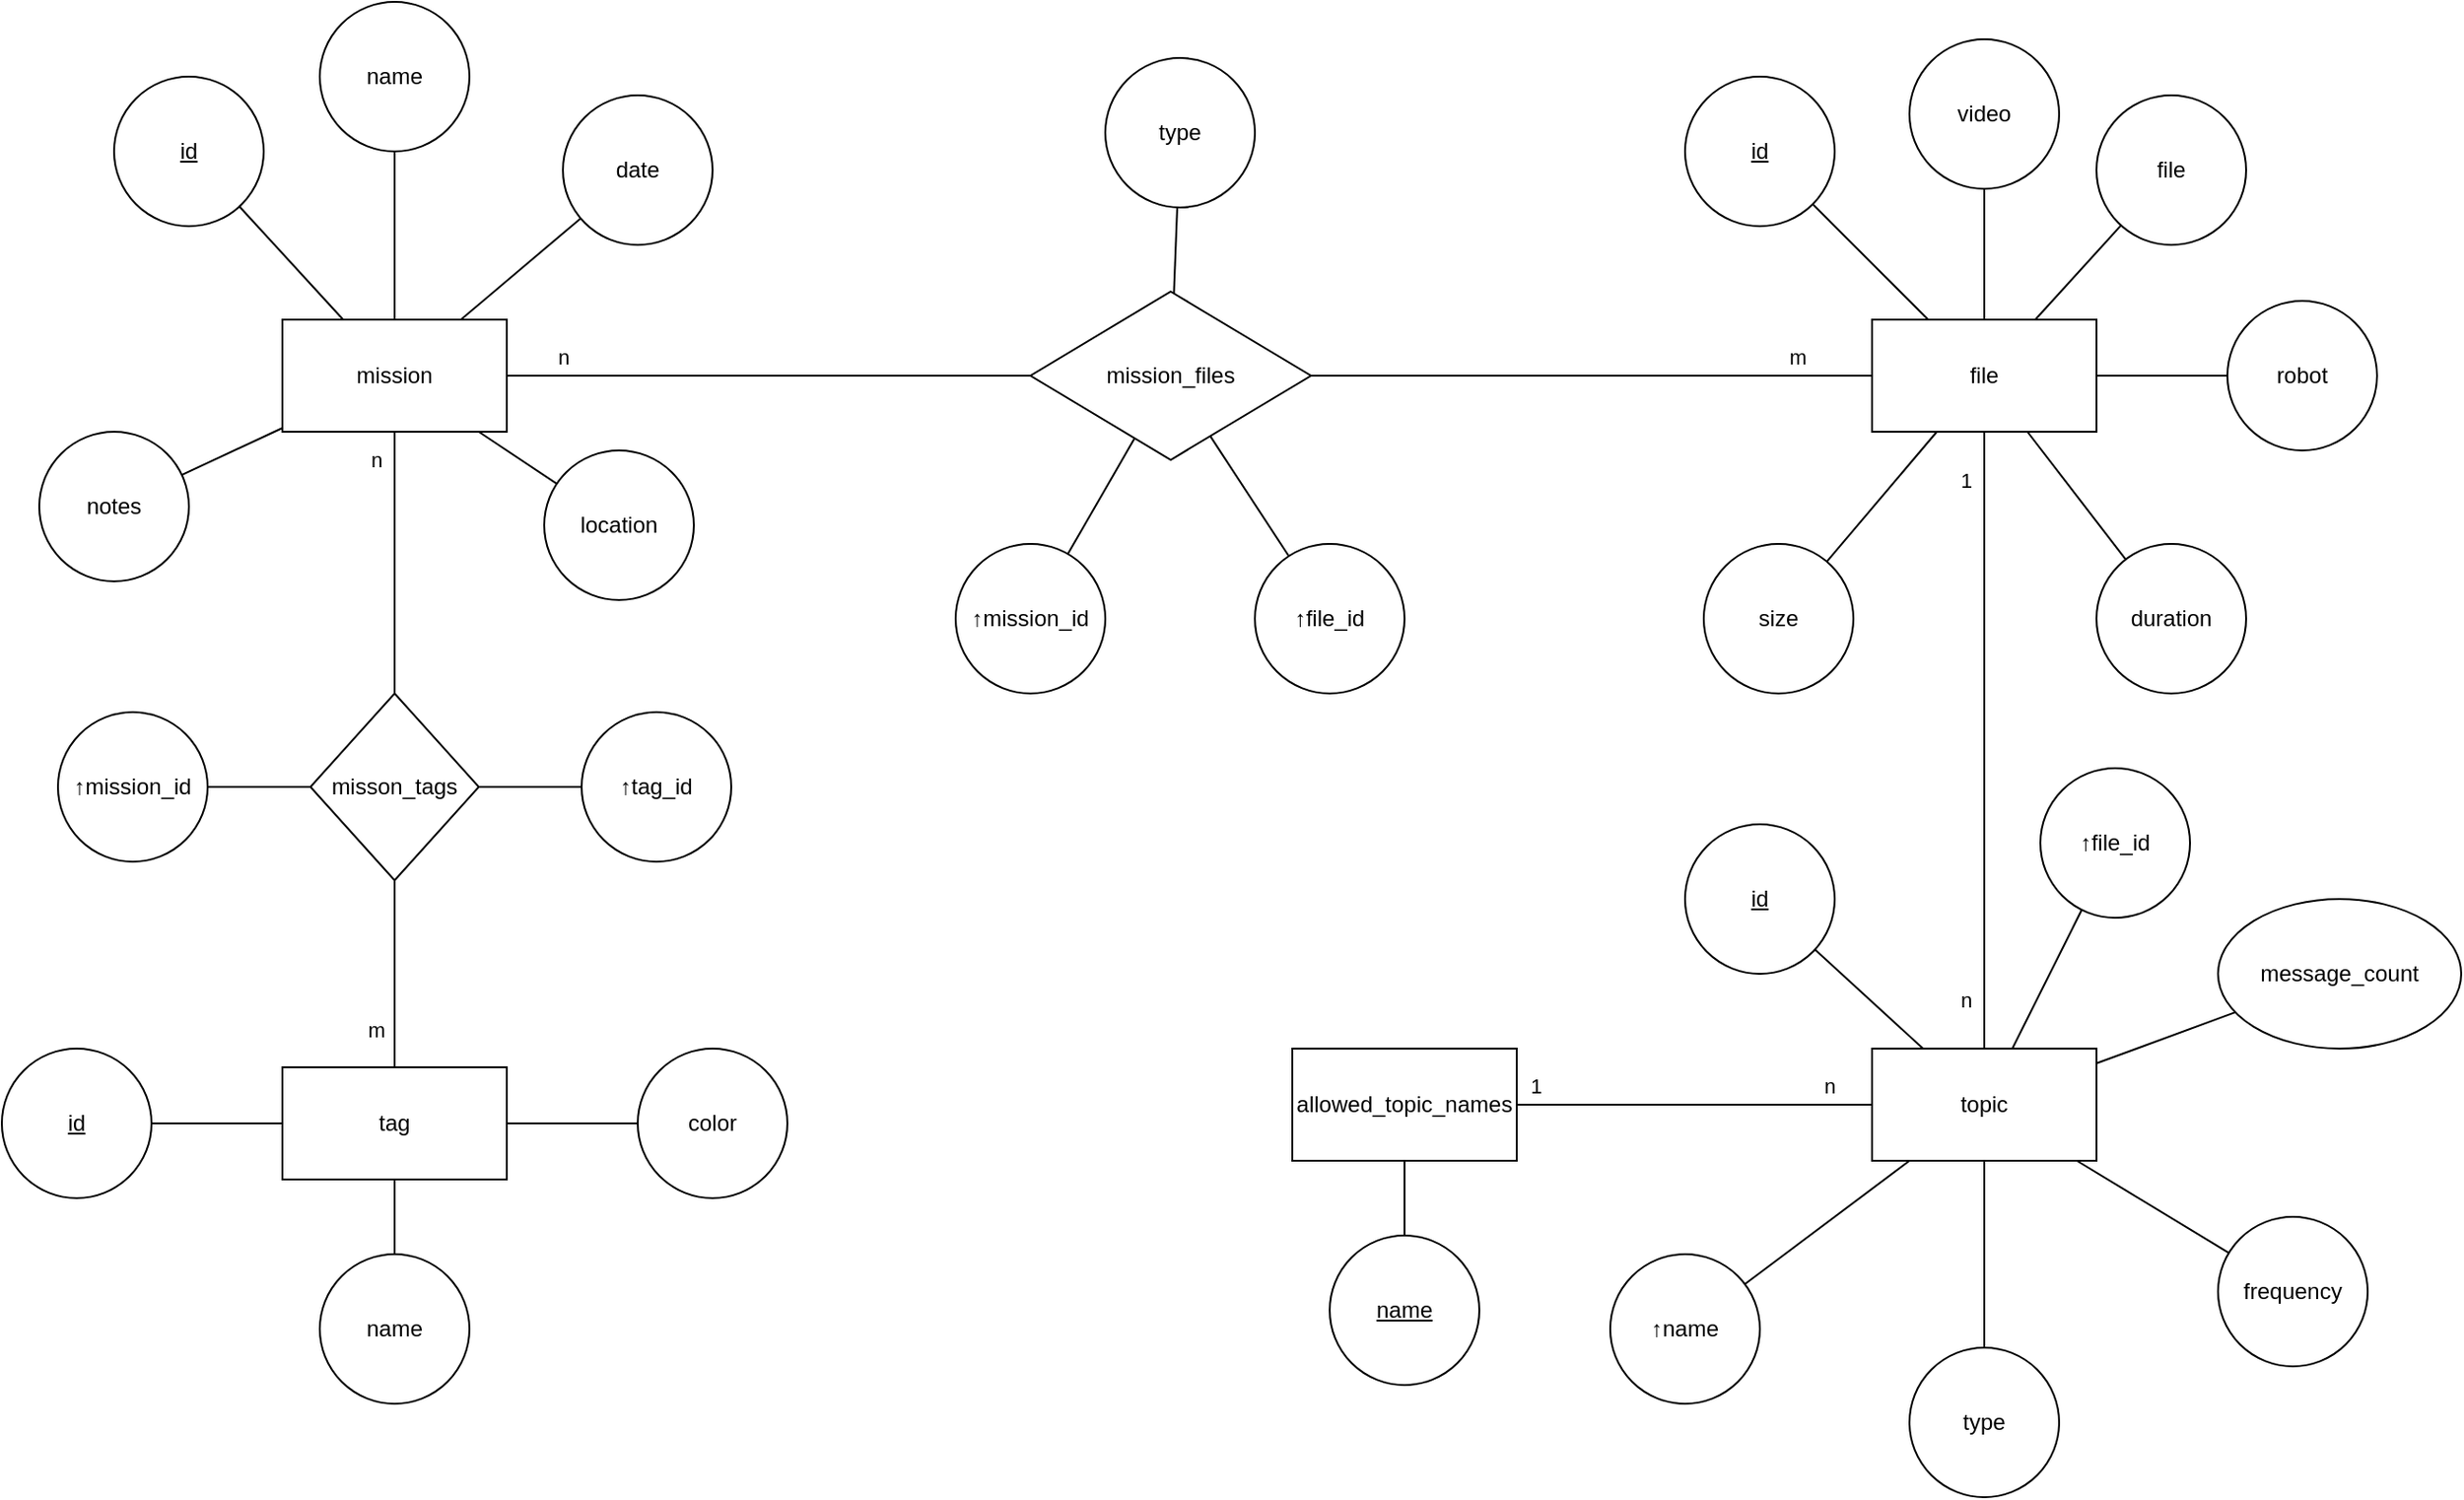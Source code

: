 <mxfile version="22.0.3" type="device">
  <diagram name="Seite-1" id="eEK6tJzWUq_Xgrh8uvsy">
    <mxGraphModel dx="2261" dy="788" grid="1" gridSize="10" guides="1" tooltips="1" connect="1" arrows="1" fold="1" page="1" pageScale="1" pageWidth="827" pageHeight="1169" math="0" shadow="0">
      <root>
        <mxCell id="0" />
        <mxCell id="1" parent="0" />
        <mxCell id="IEV2_4xZXgcrZPCh5aBY-7" value="" style="edgeStyle=none;shape=connector;rounded=0;orthogonalLoop=1;jettySize=auto;html=1;strokeColor=default;align=center;verticalAlign=middle;fontFamily=Helvetica;fontSize=11;fontColor=default;labelBackgroundColor=default;endArrow=none;" parent="1" source="IEV2_4xZXgcrZPCh5aBY-1" target="IEV2_4xZXgcrZPCh5aBY-6" edge="1">
          <mxGeometry relative="1" as="geometry" />
        </mxCell>
        <mxCell id="IEV2_4xZXgcrZPCh5aBY-9" value="" style="edgeStyle=none;shape=connector;rounded=0;orthogonalLoop=1;jettySize=auto;html=1;strokeColor=default;align=center;verticalAlign=middle;fontFamily=Helvetica;fontSize=11;fontColor=default;labelBackgroundColor=default;endArrow=none;" parent="1" source="IEV2_4xZXgcrZPCh5aBY-1" target="IEV2_4xZXgcrZPCh5aBY-8" edge="1">
          <mxGeometry relative="1" as="geometry" />
        </mxCell>
        <mxCell id="IEV2_4xZXgcrZPCh5aBY-11" value="" style="edgeStyle=none;shape=connector;rounded=0;orthogonalLoop=1;jettySize=auto;html=1;strokeColor=default;align=center;verticalAlign=middle;fontFamily=Helvetica;fontSize=11;fontColor=default;labelBackgroundColor=default;endArrow=none;" parent="1" source="IEV2_4xZXgcrZPCh5aBY-1" target="IEV2_4xZXgcrZPCh5aBY-10" edge="1">
          <mxGeometry relative="1" as="geometry" />
        </mxCell>
        <mxCell id="IEV2_4xZXgcrZPCh5aBY-13" value="" style="edgeStyle=none;shape=connector;rounded=0;orthogonalLoop=1;jettySize=auto;html=1;strokeColor=default;align=center;verticalAlign=middle;fontFamily=Helvetica;fontSize=11;fontColor=default;labelBackgroundColor=default;endArrow=none;" parent="1" source="IEV2_4xZXgcrZPCh5aBY-1" target="IEV2_4xZXgcrZPCh5aBY-12" edge="1">
          <mxGeometry relative="1" as="geometry" />
        </mxCell>
        <mxCell id="IEV2_4xZXgcrZPCh5aBY-15" value="" style="edgeStyle=none;shape=connector;rounded=0;orthogonalLoop=1;jettySize=auto;html=1;strokeColor=default;align=center;verticalAlign=middle;fontFamily=Helvetica;fontSize=11;fontColor=default;labelBackgroundColor=default;endArrow=none;" parent="1" source="IEV2_4xZXgcrZPCh5aBY-1" target="IEV2_4xZXgcrZPCh5aBY-14" edge="1">
          <mxGeometry relative="1" as="geometry" />
        </mxCell>
        <mxCell id="SEpBGBXVKz4lL8wIs69e-5" value="n" style="edgeLabel;html=1;align=center;verticalAlign=middle;resizable=0;points=[];fontFamily=Helvetica;fontSize=11;fontColor=default;labelBackgroundColor=default;" parent="IEV2_4xZXgcrZPCh5aBY-15" vertex="1" connectable="0">
          <mxGeometry x="-0.193" y="-4" relative="1" as="geometry">
            <mxPoint x="-83" y="-14" as="offset" />
          </mxGeometry>
        </mxCell>
        <mxCell id="IEV2_4xZXgcrZPCh5aBY-18" value="" style="edgeStyle=none;shape=connector;rounded=0;orthogonalLoop=1;jettySize=auto;html=1;strokeColor=default;align=center;verticalAlign=middle;fontFamily=Helvetica;fontSize=11;fontColor=default;labelBackgroundColor=default;endArrow=none;" parent="1" source="IEV2_4xZXgcrZPCh5aBY-2" target="IEV2_4xZXgcrZPCh5aBY-17" edge="1">
          <mxGeometry relative="1" as="geometry" />
        </mxCell>
        <mxCell id="IEV2_4xZXgcrZPCh5aBY-37" value="" style="edgeStyle=none;shape=connector;rounded=0;orthogonalLoop=1;jettySize=auto;html=1;strokeColor=default;align=center;verticalAlign=middle;fontFamily=Helvetica;fontSize=11;fontColor=default;labelBackgroundColor=default;endArrow=none;" parent="1" source="IEV2_4xZXgcrZPCh5aBY-1" target="IEV2_4xZXgcrZPCh5aBY-36" edge="1">
          <mxGeometry relative="1" as="geometry" />
        </mxCell>
        <mxCell id="yFVp-f67cgObmFMIJafd-4" value="" style="edgeStyle=none;shape=connector;rounded=0;orthogonalLoop=1;jettySize=auto;html=1;labelBackgroundColor=default;strokeColor=default;align=center;verticalAlign=middle;fontFamily=Helvetica;fontSize=11;fontColor=default;endArrow=none;" parent="1" source="IEV2_4xZXgcrZPCh5aBY-1" target="yFVp-f67cgObmFMIJafd-3" edge="1">
          <mxGeometry relative="1" as="geometry" />
        </mxCell>
        <mxCell id="yFVp-f67cgObmFMIJafd-20" value="n" style="edgeLabel;html=1;align=center;verticalAlign=middle;resizable=0;points=[];fontSize=11;fontFamily=Helvetica;fontColor=default;" parent="yFVp-f67cgObmFMIJafd-4" vertex="1" connectable="0">
          <mxGeometry x="-0.171" y="2" relative="1" as="geometry">
            <mxPoint x="-12" y="-43" as="offset" />
          </mxGeometry>
        </mxCell>
        <mxCell id="IEV2_4xZXgcrZPCh5aBY-1" value="mission" style="rounded=0;whiteSpace=wrap;html=1;" parent="1" vertex="1">
          <mxGeometry y="190" width="120" height="60" as="geometry" />
        </mxCell>
        <mxCell id="IEV2_4xZXgcrZPCh5aBY-16" value="" style="edgeStyle=none;shape=connector;rounded=0;orthogonalLoop=1;jettySize=auto;html=1;strokeColor=default;align=center;verticalAlign=middle;fontFamily=Helvetica;fontSize=11;fontColor=default;labelBackgroundColor=default;endArrow=none;" parent="1" source="IEV2_4xZXgcrZPCh5aBY-2" target="IEV2_4xZXgcrZPCh5aBY-14" edge="1">
          <mxGeometry relative="1" as="geometry" />
        </mxCell>
        <mxCell id="SEpBGBXVKz4lL8wIs69e-6" value="m" style="edgeLabel;html=1;align=center;verticalAlign=middle;resizable=0;points=[];fontFamily=Helvetica;fontSize=11;fontColor=default;labelBackgroundColor=default;" parent="IEV2_4xZXgcrZPCh5aBY-16" vertex="1" connectable="0">
          <mxGeometry x="-0.413" y="4" relative="1" as="geometry">
            <mxPoint x="48" y="-14" as="offset" />
          </mxGeometry>
        </mxCell>
        <mxCell id="IEV2_4xZXgcrZPCh5aBY-26" value="" style="edgeStyle=none;shape=connector;rounded=0;orthogonalLoop=1;jettySize=auto;html=1;strokeColor=default;align=center;verticalAlign=middle;fontFamily=Helvetica;fontSize=11;fontColor=default;labelBackgroundColor=default;endArrow=none;" parent="1" source="IEV2_4xZXgcrZPCh5aBY-2" target="IEV2_4xZXgcrZPCh5aBY-25" edge="1">
          <mxGeometry relative="1" as="geometry" />
        </mxCell>
        <mxCell id="IEV2_4xZXgcrZPCh5aBY-28" value="" style="edgeStyle=none;shape=connector;rounded=0;orthogonalLoop=1;jettySize=auto;html=1;strokeColor=default;align=center;verticalAlign=middle;fontFamily=Helvetica;fontSize=11;fontColor=default;labelBackgroundColor=default;endArrow=none;" parent="1" source="IEV2_4xZXgcrZPCh5aBY-2" target="IEV2_4xZXgcrZPCh5aBY-27" edge="1">
          <mxGeometry relative="1" as="geometry" />
        </mxCell>
        <mxCell id="IEV2_4xZXgcrZPCh5aBY-30" value="" style="edgeStyle=none;shape=connector;rounded=0;orthogonalLoop=1;jettySize=auto;html=1;strokeColor=default;align=center;verticalAlign=middle;fontFamily=Helvetica;fontSize=11;fontColor=default;labelBackgroundColor=default;endArrow=none;" parent="1" source="IEV2_4xZXgcrZPCh5aBY-2" target="IEV2_4xZXgcrZPCh5aBY-29" edge="1">
          <mxGeometry relative="1" as="geometry" />
        </mxCell>
        <mxCell id="IEV2_4xZXgcrZPCh5aBY-33" value="" style="edgeStyle=none;shape=connector;rounded=0;orthogonalLoop=1;jettySize=auto;html=1;strokeColor=default;align=center;verticalAlign=middle;fontFamily=Helvetica;fontSize=11;fontColor=default;labelBackgroundColor=default;endArrow=none;" parent="1" source="IEV2_4xZXgcrZPCh5aBY-2" target="IEV2_4xZXgcrZPCh5aBY-32" edge="1">
          <mxGeometry relative="1" as="geometry" />
        </mxCell>
        <mxCell id="ipABbC9-09sGIYnxHJdJ-5" value="" style="edgeStyle=none;shape=connector;rounded=0;orthogonalLoop=1;jettySize=auto;html=1;labelBackgroundColor=default;strokeColor=default;align=center;verticalAlign=middle;fontFamily=Helvetica;fontSize=11;fontColor=default;endArrow=none;" parent="1" source="IEV2_4xZXgcrZPCh5aBY-2" target="ipABbC9-09sGIYnxHJdJ-4" edge="1">
          <mxGeometry relative="1" as="geometry" />
        </mxCell>
        <mxCell id="ipABbC9-09sGIYnxHJdJ-6" value="n" style="edgeLabel;html=1;align=center;verticalAlign=middle;resizable=0;points=[];fontSize=11;fontFamily=Helvetica;fontColor=default;" parent="ipABbC9-09sGIYnxHJdJ-5" vertex="1" connectable="0">
          <mxGeometry x="0.831" y="1" relative="1" as="geometry">
            <mxPoint x="-11" y="2" as="offset" />
          </mxGeometry>
        </mxCell>
        <mxCell id="ipABbC9-09sGIYnxHJdJ-7" value="1" style="edgeLabel;html=1;align=center;verticalAlign=middle;resizable=0;points=[];fontSize=11;fontFamily=Helvetica;fontColor=default;" parent="ipABbC9-09sGIYnxHJdJ-5" vertex="1" connectable="0">
          <mxGeometry x="-0.845" y="1" relative="1" as="geometry">
            <mxPoint x="-11" as="offset" />
          </mxGeometry>
        </mxCell>
        <mxCell id="BLWQE060gQZjnjg_SST9-4" value="" style="edgeStyle=none;shape=connector;rounded=0;orthogonalLoop=1;jettySize=auto;html=1;labelBackgroundColor=default;strokeColor=default;align=center;verticalAlign=middle;fontFamily=Helvetica;fontSize=11;fontColor=default;endArrow=none;" parent="1" source="IEV2_4xZXgcrZPCh5aBY-2" target="BLWQE060gQZjnjg_SST9-3" edge="1">
          <mxGeometry relative="1" as="geometry" />
        </mxCell>
        <mxCell id="IEV2_4xZXgcrZPCh5aBY-2" value="file" style="rounded=0;whiteSpace=wrap;html=1;" parent="1" vertex="1">
          <mxGeometry x="850" y="190" width="120" height="60" as="geometry" />
        </mxCell>
        <mxCell id="IEV2_4xZXgcrZPCh5aBY-6" value="name" style="ellipse;whiteSpace=wrap;html=1;rounded=0;" parent="1" vertex="1">
          <mxGeometry x="20" y="20" width="80" height="80" as="geometry" />
        </mxCell>
        <mxCell id="IEV2_4xZXgcrZPCh5aBY-8" value="&lt;u&gt;id&lt;/u&gt;" style="ellipse;whiteSpace=wrap;html=1;rounded=0;" parent="1" vertex="1">
          <mxGeometry x="-90" y="60" width="80" height="80" as="geometry" />
        </mxCell>
        <mxCell id="IEV2_4xZXgcrZPCh5aBY-10" value="location" style="ellipse;whiteSpace=wrap;html=1;rounded=0;" parent="1" vertex="1">
          <mxGeometry x="140" y="260" width="80" height="80" as="geometry" />
        </mxCell>
        <mxCell id="IEV2_4xZXgcrZPCh5aBY-12" value="notes" style="ellipse;whiteSpace=wrap;html=1;rounded=0;" parent="1" vertex="1">
          <mxGeometry x="-130" y="250" width="80" height="80" as="geometry" />
        </mxCell>
        <mxCell id="IEV2_4xZXgcrZPCh5aBY-20" value="" style="edgeStyle=none;shape=connector;rounded=0;orthogonalLoop=1;jettySize=auto;html=1;strokeColor=default;align=center;verticalAlign=middle;fontFamily=Helvetica;fontSize=11;fontColor=default;labelBackgroundColor=default;endArrow=none;" parent="1" source="IEV2_4xZXgcrZPCh5aBY-14" target="IEV2_4xZXgcrZPCh5aBY-19" edge="1">
          <mxGeometry relative="1" as="geometry" />
        </mxCell>
        <mxCell id="IEV2_4xZXgcrZPCh5aBY-22" value="" style="edgeStyle=none;shape=connector;rounded=0;orthogonalLoop=1;jettySize=auto;html=1;strokeColor=default;align=center;verticalAlign=middle;fontFamily=Helvetica;fontSize=11;fontColor=default;labelBackgroundColor=default;endArrow=none;" parent="1" source="IEV2_4xZXgcrZPCh5aBY-14" target="IEV2_4xZXgcrZPCh5aBY-21" edge="1">
          <mxGeometry relative="1" as="geometry" />
        </mxCell>
        <mxCell id="IEV2_4xZXgcrZPCh5aBY-24" value="" style="edgeStyle=none;shape=connector;rounded=0;orthogonalLoop=1;jettySize=auto;html=1;strokeColor=default;align=center;verticalAlign=middle;fontFamily=Helvetica;fontSize=11;fontColor=default;labelBackgroundColor=default;endArrow=none;" parent="1" source="IEV2_4xZXgcrZPCh5aBY-14" target="IEV2_4xZXgcrZPCh5aBY-23" edge="1">
          <mxGeometry relative="1" as="geometry" />
        </mxCell>
        <mxCell id="IEV2_4xZXgcrZPCh5aBY-14" value="mission_files" style="rhombus;whiteSpace=wrap;html=1;rounded=0;" parent="1" vertex="1">
          <mxGeometry x="400" y="175" width="150" height="90" as="geometry" />
        </mxCell>
        <mxCell id="IEV2_4xZXgcrZPCh5aBY-17" value="robot" style="ellipse;whiteSpace=wrap;html=1;rounded=0;" parent="1" vertex="1">
          <mxGeometry x="1040" y="180" width="80" height="80" as="geometry" />
        </mxCell>
        <mxCell id="IEV2_4xZXgcrZPCh5aBY-23" value="type" style="ellipse;whiteSpace=wrap;html=1;rounded=0;" parent="1" vertex="1">
          <mxGeometry x="440" y="50" width="80" height="80" as="geometry" />
        </mxCell>
        <mxCell id="IEV2_4xZXgcrZPCh5aBY-25" value="&lt;u&gt;id&lt;/u&gt;" style="ellipse;whiteSpace=wrap;html=1;rounded=0;" parent="1" vertex="1">
          <mxGeometry x="750" y="60" width="80" height="80" as="geometry" />
        </mxCell>
        <mxCell id="IEV2_4xZXgcrZPCh5aBY-27" value="duration" style="ellipse;whiteSpace=wrap;html=1;rounded=0;" parent="1" vertex="1">
          <mxGeometry x="970" y="310" width="80" height="80" as="geometry" />
        </mxCell>
        <mxCell id="IEV2_4xZXgcrZPCh5aBY-29" value="file" style="ellipse;whiteSpace=wrap;html=1;rounded=0;" parent="1" vertex="1">
          <mxGeometry x="970" y="70" width="80" height="80" as="geometry" />
        </mxCell>
        <mxCell id="IEV2_4xZXgcrZPCh5aBY-32" value="size" style="ellipse;whiteSpace=wrap;html=1;rounded=0;" parent="1" vertex="1">
          <mxGeometry x="760" y="310" width="80" height="80" as="geometry" />
        </mxCell>
        <mxCell id="IEV2_4xZXgcrZPCh5aBY-36" value="date" style="ellipse;whiteSpace=wrap;html=1;rounded=0;" parent="1" vertex="1">
          <mxGeometry x="150" y="70" width="80" height="80" as="geometry" />
        </mxCell>
        <mxCell id="SEpBGBXVKz4lL8wIs69e-3" value="" style="group" parent="1" vertex="1" connectable="0">
          <mxGeometry x="520" y="310" width="80" height="80" as="geometry" />
        </mxCell>
        <mxCell id="IEV2_4xZXgcrZPCh5aBY-19" value="↑file_id" style="ellipse;whiteSpace=wrap;html=1;rounded=0;" parent="SEpBGBXVKz4lL8wIs69e-3" vertex="1">
          <mxGeometry width="80" height="80" as="geometry" />
        </mxCell>
        <mxCell id="SEpBGBXVKz4lL8wIs69e-4" value="" style="group" parent="1" vertex="1" connectable="0">
          <mxGeometry x="360" y="310" width="80" height="80" as="geometry" />
        </mxCell>
        <mxCell id="IEV2_4xZXgcrZPCh5aBY-21" value="↑mission_id" style="ellipse;whiteSpace=wrap;html=1;rounded=0;" parent="SEpBGBXVKz4lL8wIs69e-4" vertex="1">
          <mxGeometry width="80" height="80" as="geometry" />
        </mxCell>
        <mxCell id="yFVp-f67cgObmFMIJafd-6" value="" style="edgeStyle=none;shape=connector;rounded=0;orthogonalLoop=1;jettySize=auto;html=1;labelBackgroundColor=default;strokeColor=default;align=center;verticalAlign=middle;fontFamily=Helvetica;fontSize=11;fontColor=default;endArrow=none;" parent="1" source="yFVp-f67cgObmFMIJafd-3" target="yFVp-f67cgObmFMIJafd-5" edge="1">
          <mxGeometry relative="1" as="geometry" />
        </mxCell>
        <mxCell id="yFVp-f67cgObmFMIJafd-21" value="m" style="edgeLabel;html=1;align=center;verticalAlign=middle;resizable=0;points=[];fontSize=11;fontFamily=Helvetica;fontColor=default;" parent="yFVp-f67cgObmFMIJafd-6" vertex="1" connectable="0">
          <mxGeometry x="0.06" y="-3" relative="1" as="geometry">
            <mxPoint x="-7" y="27" as="offset" />
          </mxGeometry>
        </mxCell>
        <mxCell id="yFVp-f67cgObmFMIJafd-12" value="" style="edgeStyle=none;shape=connector;rounded=0;orthogonalLoop=1;jettySize=auto;html=1;labelBackgroundColor=default;strokeColor=default;align=center;verticalAlign=middle;fontFamily=Helvetica;fontSize=11;fontColor=default;endArrow=none;" parent="1" source="yFVp-f67cgObmFMIJafd-3" target="yFVp-f67cgObmFMIJafd-11" edge="1">
          <mxGeometry relative="1" as="geometry" />
        </mxCell>
        <mxCell id="yFVp-f67cgObmFMIJafd-16" value="" style="edgeStyle=none;shape=connector;rounded=0;orthogonalLoop=1;jettySize=auto;html=1;labelBackgroundColor=default;strokeColor=default;align=center;verticalAlign=middle;fontFamily=Helvetica;fontSize=11;fontColor=default;endArrow=none;" parent="1" source="yFVp-f67cgObmFMIJafd-3" target="yFVp-f67cgObmFMIJafd-15" edge="1">
          <mxGeometry relative="1" as="geometry" />
        </mxCell>
        <mxCell id="yFVp-f67cgObmFMIJafd-3" value="misson_tags" style="rhombus;whiteSpace=wrap;html=1;rounded=0;" parent="1" vertex="1">
          <mxGeometry x="15" y="390" width="90" height="100" as="geometry" />
        </mxCell>
        <mxCell id="yFVp-f67cgObmFMIJafd-8" value="" style="edgeStyle=none;shape=connector;rounded=0;orthogonalLoop=1;jettySize=auto;html=1;labelBackgroundColor=default;strokeColor=default;align=center;verticalAlign=middle;fontFamily=Helvetica;fontSize=11;fontColor=default;endArrow=none;" parent="1" source="yFVp-f67cgObmFMIJafd-5" target="yFVp-f67cgObmFMIJafd-7" edge="1">
          <mxGeometry relative="1" as="geometry" />
        </mxCell>
        <mxCell id="yFVp-f67cgObmFMIJafd-10" value="" style="edgeStyle=none;shape=connector;rounded=0;orthogonalLoop=1;jettySize=auto;html=1;labelBackgroundColor=default;strokeColor=default;align=center;verticalAlign=middle;fontFamily=Helvetica;fontSize=11;fontColor=default;endArrow=none;" parent="1" source="yFVp-f67cgObmFMIJafd-5" target="yFVp-f67cgObmFMIJafd-9" edge="1">
          <mxGeometry relative="1" as="geometry" />
        </mxCell>
        <mxCell id="k9PQbAMsjBmC_e2OMfDV-5" value="" style="edgeStyle=none;shape=connector;rounded=0;orthogonalLoop=1;jettySize=auto;html=1;labelBackgroundColor=default;strokeColor=default;align=center;verticalAlign=middle;fontFamily=Helvetica;fontSize=11;fontColor=default;endArrow=none;" parent="1" source="yFVp-f67cgObmFMIJafd-5" target="k9PQbAMsjBmC_e2OMfDV-4" edge="1">
          <mxGeometry relative="1" as="geometry" />
        </mxCell>
        <mxCell id="yFVp-f67cgObmFMIJafd-5" value="tag" style="whiteSpace=wrap;html=1;rounded=0;" parent="1" vertex="1">
          <mxGeometry y="590" width="120" height="60" as="geometry" />
        </mxCell>
        <mxCell id="yFVp-f67cgObmFMIJafd-7" value="&lt;u&gt;id&lt;/u&gt;" style="ellipse;whiteSpace=wrap;html=1;rounded=0;" parent="1" vertex="1">
          <mxGeometry x="-150" y="580" width="80" height="80" as="geometry" />
        </mxCell>
        <mxCell id="yFVp-f67cgObmFMIJafd-9" value="name" style="ellipse;whiteSpace=wrap;html=1;rounded=0;" parent="1" vertex="1">
          <mxGeometry x="20" y="690" width="80" height="80" as="geometry" />
        </mxCell>
        <mxCell id="yFVp-f67cgObmFMIJafd-14" value="" style="group" parent="1" vertex="1" connectable="0">
          <mxGeometry x="-120" y="400" width="80" height="80" as="geometry" />
        </mxCell>
        <mxCell id="yFVp-f67cgObmFMIJafd-11" value="↑mission_id" style="ellipse;whiteSpace=wrap;html=1;rounded=0;" parent="yFVp-f67cgObmFMIJafd-14" vertex="1">
          <mxGeometry width="80" height="80" as="geometry" />
        </mxCell>
        <mxCell id="yFVp-f67cgObmFMIJafd-19" value="" style="group" parent="1" vertex="1" connectable="0">
          <mxGeometry x="160" y="400" width="80" height="80" as="geometry" />
        </mxCell>
        <mxCell id="yFVp-f67cgObmFMIJafd-15" value="↑tag_id" style="ellipse;whiteSpace=wrap;html=1;rounded=0;" parent="yFVp-f67cgObmFMIJafd-19" vertex="1">
          <mxGeometry width="80" height="80" as="geometry" />
        </mxCell>
        <mxCell id="k9PQbAMsjBmC_e2OMfDV-4" value="color" style="ellipse;whiteSpace=wrap;html=1;rounded=0;" parent="1" vertex="1">
          <mxGeometry x="190" y="580" width="80" height="80" as="geometry" />
        </mxCell>
        <mxCell id="ipABbC9-09sGIYnxHJdJ-9" value="" style="edgeStyle=none;shape=connector;rounded=0;orthogonalLoop=1;jettySize=auto;html=1;labelBackgroundColor=default;strokeColor=default;align=center;verticalAlign=middle;fontFamily=Helvetica;fontSize=11;fontColor=default;endArrow=none;" parent="1" source="ipABbC9-09sGIYnxHJdJ-4" target="ipABbC9-09sGIYnxHJdJ-8" edge="1">
          <mxGeometry relative="1" as="geometry" />
        </mxCell>
        <mxCell id="ipABbC9-09sGIYnxHJdJ-11" value="" style="edgeStyle=none;shape=connector;rounded=0;orthogonalLoop=1;jettySize=auto;html=1;labelBackgroundColor=default;strokeColor=default;align=center;verticalAlign=middle;fontFamily=Helvetica;fontSize=11;fontColor=default;endArrow=none;" parent="1" source="ipABbC9-09sGIYnxHJdJ-4" target="ipABbC9-09sGIYnxHJdJ-10" edge="1">
          <mxGeometry relative="1" as="geometry" />
        </mxCell>
        <mxCell id="ipABbC9-09sGIYnxHJdJ-13" value="" style="edgeStyle=none;shape=connector;rounded=0;orthogonalLoop=1;jettySize=auto;html=1;labelBackgroundColor=default;strokeColor=default;align=center;verticalAlign=middle;fontFamily=Helvetica;fontSize=11;fontColor=default;endArrow=none;" parent="1" source="ipABbC9-09sGIYnxHJdJ-4" target="ipABbC9-09sGIYnxHJdJ-12" edge="1">
          <mxGeometry relative="1" as="geometry" />
        </mxCell>
        <mxCell id="ipABbC9-09sGIYnxHJdJ-15" value="" style="edgeStyle=none;shape=connector;rounded=0;orthogonalLoop=1;jettySize=auto;html=1;labelBackgroundColor=default;strokeColor=default;align=center;verticalAlign=middle;fontFamily=Helvetica;fontSize=11;fontColor=default;endArrow=none;" parent="1" source="ipABbC9-09sGIYnxHJdJ-4" target="ipABbC9-09sGIYnxHJdJ-14" edge="1">
          <mxGeometry relative="1" as="geometry" />
        </mxCell>
        <mxCell id="ipABbC9-09sGIYnxHJdJ-17" value="" style="edgeStyle=none;shape=connector;rounded=0;orthogonalLoop=1;jettySize=auto;html=1;labelBackgroundColor=default;strokeColor=default;align=center;verticalAlign=middle;fontFamily=Helvetica;fontSize=11;fontColor=default;endArrow=none;" parent="1" source="ipABbC9-09sGIYnxHJdJ-4" target="ipABbC9-09sGIYnxHJdJ-16" edge="1">
          <mxGeometry relative="1" as="geometry" />
        </mxCell>
        <mxCell id="ipABbC9-09sGIYnxHJdJ-19" value="" style="edgeStyle=none;shape=connector;rounded=0;orthogonalLoop=1;jettySize=auto;html=1;labelBackgroundColor=default;strokeColor=default;align=center;verticalAlign=middle;fontFamily=Helvetica;fontSize=11;fontColor=default;endArrow=none;" parent="1" source="ipABbC9-09sGIYnxHJdJ-4" target="ipABbC9-09sGIYnxHJdJ-18" edge="1">
          <mxGeometry relative="1" as="geometry" />
        </mxCell>
        <mxCell id="RcVnaj8hzA17jldWTwCv-4" value="" style="edgeStyle=none;shape=connector;rounded=0;orthogonalLoop=1;jettySize=auto;html=1;labelBackgroundColor=default;strokeColor=default;align=center;verticalAlign=middle;fontFamily=Helvetica;fontSize=11;fontColor=default;endArrow=none;" parent="1" source="ipABbC9-09sGIYnxHJdJ-4" target="RcVnaj8hzA17jldWTwCv-3" edge="1">
          <mxGeometry relative="1" as="geometry" />
        </mxCell>
        <mxCell id="RcVnaj8hzA17jldWTwCv-5" value="1" style="edgeLabel;html=1;align=center;verticalAlign=middle;resizable=0;points=[];fontSize=11;fontFamily=Helvetica;fontColor=default;" parent="RcVnaj8hzA17jldWTwCv-4" vertex="1" connectable="0">
          <mxGeometry x="0.621" relative="1" as="geometry">
            <mxPoint x="-26" y="-10" as="offset" />
          </mxGeometry>
        </mxCell>
        <mxCell id="RcVnaj8hzA17jldWTwCv-6" value="n" style="edgeLabel;html=1;align=center;verticalAlign=middle;resizable=0;points=[];fontSize=11;fontFamily=Helvetica;fontColor=default;" parent="RcVnaj8hzA17jldWTwCv-4" vertex="1" connectable="0">
          <mxGeometry x="-0.695" y="3" relative="1" as="geometry">
            <mxPoint x="6" y="-13" as="offset" />
          </mxGeometry>
        </mxCell>
        <mxCell id="ipABbC9-09sGIYnxHJdJ-4" value="topic" style="rounded=0;whiteSpace=wrap;html=1;" parent="1" vertex="1">
          <mxGeometry x="850" y="580" width="120" height="60" as="geometry" />
        </mxCell>
        <mxCell id="ipABbC9-09sGIYnxHJdJ-8" value="&lt;u&gt;id&lt;/u&gt;" style="ellipse;whiteSpace=wrap;html=1;rounded=0;" parent="1" vertex="1">
          <mxGeometry x="750" y="460" width="80" height="80" as="geometry" />
        </mxCell>
        <mxCell id="ipABbC9-09sGIYnxHJdJ-10" value="↑file_id" style="ellipse;whiteSpace=wrap;html=1;rounded=0;" parent="1" vertex="1">
          <mxGeometry x="940" y="430" width="80" height="80" as="geometry" />
        </mxCell>
        <mxCell id="ipABbC9-09sGIYnxHJdJ-12" value="type" style="ellipse;whiteSpace=wrap;html=1;rounded=0;" parent="1" vertex="1">
          <mxGeometry x="870" y="740" width="80" height="80" as="geometry" />
        </mxCell>
        <mxCell id="ipABbC9-09sGIYnxHJdJ-14" value="↑name" style="ellipse;whiteSpace=wrap;html=1;rounded=0;" parent="1" vertex="1">
          <mxGeometry x="710" y="690" width="80" height="80" as="geometry" />
        </mxCell>
        <mxCell id="ipABbC9-09sGIYnxHJdJ-16" value="message_count" style="ellipse;whiteSpace=wrap;html=1;rounded=0;" parent="1" vertex="1">
          <mxGeometry x="1035" y="500" width="130" height="80" as="geometry" />
        </mxCell>
        <mxCell id="ipABbC9-09sGIYnxHJdJ-18" value="frequency" style="ellipse;whiteSpace=wrap;html=1;rounded=0;" parent="1" vertex="1">
          <mxGeometry x="1035" y="670" width="80" height="80" as="geometry" />
        </mxCell>
        <mxCell id="BLWQE060gQZjnjg_SST9-3" value="video" style="ellipse;whiteSpace=wrap;html=1;rounded=0;" parent="1" vertex="1">
          <mxGeometry x="870" y="40" width="80" height="80" as="geometry" />
        </mxCell>
        <mxCell id="RcVnaj8hzA17jldWTwCv-8" value="" style="edgeStyle=none;shape=connector;rounded=0;orthogonalLoop=1;jettySize=auto;html=1;labelBackgroundColor=default;strokeColor=default;align=center;verticalAlign=middle;fontFamily=Helvetica;fontSize=11;fontColor=default;endArrow=none;" parent="1" source="RcVnaj8hzA17jldWTwCv-3" target="RcVnaj8hzA17jldWTwCv-7" edge="1">
          <mxGeometry relative="1" as="geometry" />
        </mxCell>
        <mxCell id="RcVnaj8hzA17jldWTwCv-3" value="allowed_topic_names" style="rounded=0;whiteSpace=wrap;html=1;" parent="1" vertex="1">
          <mxGeometry x="540" y="580" width="120" height="60" as="geometry" />
        </mxCell>
        <mxCell id="RcVnaj8hzA17jldWTwCv-7" value="&lt;u&gt;name&lt;/u&gt;" style="ellipse;whiteSpace=wrap;html=1;rounded=0;" parent="1" vertex="1">
          <mxGeometry x="560" y="680" width="80" height="80" as="geometry" />
        </mxCell>
      </root>
    </mxGraphModel>
  </diagram>
</mxfile>

